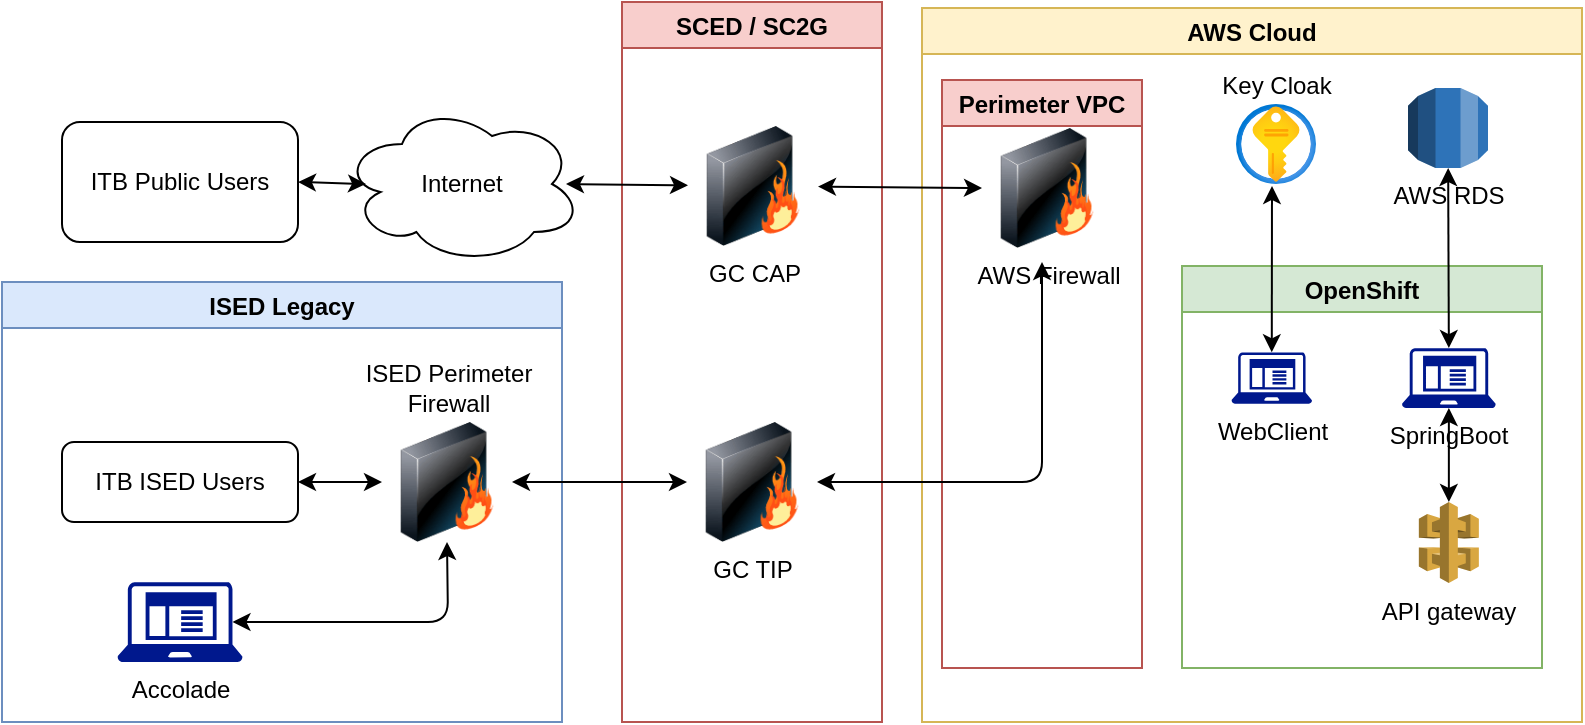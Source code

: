 <mxfile version="14.8.4" type="github"><diagram id="q6EtwT-zD9d8GnBGvhUz" name="Page-1"><mxGraphModel dx="976" dy="674" grid="1" gridSize="10" guides="1" tooltips="1" connect="1" arrows="1" fold="1" page="1" pageScale="1" pageWidth="850" pageHeight="1100" math="0" shadow="0"><root><mxCell id="0"/><mxCell id="1" parent="0"/><mxCell id="LpFCpJJtLy2Ta8kGQRxm-1" value="Internet" style="ellipse;shape=cloud;whiteSpace=wrap;html=1;" vertex="1" parent="1"><mxGeometry x="200" y="91" width="120" height="80" as="geometry"/></mxCell><mxCell id="LpFCpJJtLy2Ta8kGQRxm-2" value="ITB Public Users" style="rounded=1;whiteSpace=wrap;html=1;" vertex="1" parent="1"><mxGeometry x="60" y="100" width="118" height="60" as="geometry"/></mxCell><mxCell id="LpFCpJJtLy2Ta8kGQRxm-4" value="SCED / SC2G" style="swimlane;fillColor=#f8cecc;strokeColor=#b85450;" vertex="1" parent="1"><mxGeometry x="340" y="40" width="130" height="360" as="geometry"/></mxCell><mxCell id="LpFCpJJtLy2Ta8kGQRxm-5" value="GC CAP" style="image;html=1;image=img/lib/clip_art/networking/Firewall_128x128.png" vertex="1" parent="LpFCpJJtLy2Ta8kGQRxm-4"><mxGeometry x="33" y="62" width="65" height="60" as="geometry"/></mxCell><mxCell id="LpFCpJJtLy2Ta8kGQRxm-14" value="GC TIP" style="image;html=1;image=img/lib/clip_art/networking/Firewall_128x128.png" vertex="1" parent="LpFCpJJtLy2Ta8kGQRxm-4"><mxGeometry x="32.5" y="210" width="65" height="60" as="geometry"/></mxCell><mxCell id="LpFCpJJtLy2Ta8kGQRxm-7" value="AWS Cloud" style="swimlane;fillColor=#fff2cc;strokeColor=#d6b656;" vertex="1" parent="1"><mxGeometry x="490" y="43" width="330" height="357" as="geometry"/></mxCell><mxCell id="LpFCpJJtLy2Ta8kGQRxm-9" value="AWS Firewall" style="image;html=1;image=img/lib/clip_art/networking/Firewall_128x128.png" vertex="1" parent="LpFCpJJtLy2Ta8kGQRxm-7"><mxGeometry x="30" y="60" width="65" height="60" as="geometry"/></mxCell><mxCell id="LpFCpJJtLy2Ta8kGQRxm-27" value="Perimeter VPC" style="swimlane;startSize=23;fillColor=#f8cecc;strokeColor=#b85450;" vertex="1" parent="LpFCpJJtLy2Ta8kGQRxm-7"><mxGeometry x="10" y="36" width="100" height="294" as="geometry"/></mxCell><mxCell id="LpFCpJJtLy2Ta8kGQRxm-28" value="OpenShift" style="swimlane;fillColor=#d5e8d4;strokeColor=#82b366;" vertex="1" parent="LpFCpJJtLy2Ta8kGQRxm-7"><mxGeometry x="130" y="129" width="180" height="201" as="geometry"/></mxCell><mxCell id="LpFCpJJtLy2Ta8kGQRxm-32" value="WebClient" style="aspect=fixed;pointerEvents=1;shadow=0;dashed=0;html=1;strokeColor=none;labelPosition=center;verticalLabelPosition=bottom;verticalAlign=top;align=center;fillColor=#00188D;shape=mxgraph.mscae.enterprise.client_application" vertex="1" parent="LpFCpJJtLy2Ta8kGQRxm-28"><mxGeometry x="24.77" y="43.13" width="40.23" height="25.75" as="geometry"/></mxCell><mxCell id="LpFCpJJtLy2Ta8kGQRxm-34" value="SpringBoot" style="aspect=fixed;pointerEvents=1;shadow=0;dashed=0;html=1;strokeColor=none;labelPosition=center;verticalLabelPosition=bottom;verticalAlign=top;align=center;fillColor=#00188D;shape=mxgraph.mscae.enterprise.client_application" vertex="1" parent="LpFCpJJtLy2Ta8kGQRxm-28"><mxGeometry x="110" y="41.01" width="46.86" height="29.99" as="geometry"/></mxCell><mxCell id="LpFCpJJtLy2Ta8kGQRxm-33" value="API gateway" style="outlineConnect=0;dashed=0;verticalLabelPosition=bottom;verticalAlign=top;align=center;html=1;shape=mxgraph.aws3.api_gateway;fillColor=#D9A741;gradientColor=none;" vertex="1" parent="LpFCpJJtLy2Ta8kGQRxm-28"><mxGeometry x="118.43" y="118" width="30" height="40.5" as="geometry"/></mxCell><mxCell id="LpFCpJJtLy2Ta8kGQRxm-41" value="" style="endArrow=classic;startArrow=classic;html=1;exitX=0.5;exitY=0;exitDx=0;exitDy=0;exitPerimeter=0;entryX=0.5;entryY=1;entryDx=0;entryDy=0;entryPerimeter=0;" edge="1" parent="LpFCpJJtLy2Ta8kGQRxm-28" source="LpFCpJJtLy2Ta8kGQRxm-33" target="LpFCpJJtLy2Ta8kGQRxm-34"><mxGeometry width="50" height="50" relative="1" as="geometry"><mxPoint x="-200" y="38" as="sourcePoint"/><mxPoint x="-150" y="-12" as="targetPoint"/></mxGeometry></mxCell><mxCell id="LpFCpJJtLy2Ta8kGQRxm-31" value="Key Cloak" style="aspect=fixed;html=1;points=[];align=center;image;fontSize=12;image=img/lib/azure2/security/Key_Vaults.svg;labelPosition=center;verticalLabelPosition=top;verticalAlign=bottom;" vertex="1" parent="LpFCpJJtLy2Ta8kGQRxm-7"><mxGeometry x="157" y="48" width="40" height="40" as="geometry"/></mxCell><mxCell id="LpFCpJJtLy2Ta8kGQRxm-30" value="AWS RDS" style="outlineConnect=0;dashed=0;verticalLabelPosition=bottom;verticalAlign=top;align=center;html=1;shape=mxgraph.aws3.rds;fillColor=#2E73B8;gradientColor=none;" vertex="1" parent="LpFCpJJtLy2Ta8kGQRxm-7"><mxGeometry x="243" y="40" width="40" height="40" as="geometry"/></mxCell><mxCell id="LpFCpJJtLy2Ta8kGQRxm-35" value="" style="endArrow=classic;startArrow=classic;html=1;exitX=0.45;exitY=1.025;exitDx=0;exitDy=0;exitPerimeter=0;entryX=0.5;entryY=0;entryDx=0;entryDy=0;entryPerimeter=0;" edge="1" parent="LpFCpJJtLy2Ta8kGQRxm-7" source="LpFCpJJtLy2Ta8kGQRxm-31" target="LpFCpJJtLy2Ta8kGQRxm-32"><mxGeometry width="50" height="50" relative="1" as="geometry"><mxPoint x="-70" y="170" as="sourcePoint"/><mxPoint x="180" y="440" as="targetPoint"/></mxGeometry></mxCell><mxCell id="LpFCpJJtLy2Ta8kGQRxm-38" value="" style="endArrow=classic;startArrow=classic;html=1;entryX=0.5;entryY=0;entryDx=0;entryDy=0;entryPerimeter=0;" edge="1" parent="LpFCpJJtLy2Ta8kGQRxm-7" source="LpFCpJJtLy2Ta8kGQRxm-30" target="LpFCpJJtLy2Ta8kGQRxm-34"><mxGeometry width="50" height="50" relative="1" as="geometry"><mxPoint x="-70" y="167" as="sourcePoint"/><mxPoint x="250" y="407" as="targetPoint"/></mxGeometry></mxCell><mxCell id="LpFCpJJtLy2Ta8kGQRxm-8" value="ISED Legacy" style="swimlane;fillColor=#dae8fc;strokeColor=#6c8ebf;" vertex="1" parent="1"><mxGeometry x="30" y="180" width="280" height="220" as="geometry"/></mxCell><mxCell id="LpFCpJJtLy2Ta8kGQRxm-15" value="ISED Perimeter &lt;br&gt;Firewall" style="image;html=1;image=img/lib/clip_art/networking/Firewall_128x128.png;labelPosition=center;verticalLabelPosition=top;align=center;verticalAlign=bottom;" vertex="1" parent="LpFCpJJtLy2Ta8kGQRxm-8"><mxGeometry x="190" y="70" width="65" height="60" as="geometry"/></mxCell><mxCell id="LpFCpJJtLy2Ta8kGQRxm-25" value="ITB ISED Users" style="rounded=1;whiteSpace=wrap;html=1;" vertex="1" parent="LpFCpJJtLy2Ta8kGQRxm-8"><mxGeometry x="30" y="80" width="118" height="40" as="geometry"/></mxCell><mxCell id="LpFCpJJtLy2Ta8kGQRxm-42" value="Accolade" style="aspect=fixed;pointerEvents=1;shadow=0;dashed=0;html=1;strokeColor=none;labelPosition=center;verticalLabelPosition=bottom;verticalAlign=top;align=center;fillColor=#00188D;shape=mxgraph.mscae.enterprise.client_application" vertex="1" parent="LpFCpJJtLy2Ta8kGQRxm-8"><mxGeometry x="57.76" y="150" width="62.49" height="40" as="geometry"/></mxCell><mxCell id="LpFCpJJtLy2Ta8kGQRxm-43" value="" style="endArrow=classic;startArrow=classic;html=1;exitX=0.92;exitY=0.5;exitDx=0;exitDy=0;exitPerimeter=0;entryX=0.5;entryY=1;entryDx=0;entryDy=0;" edge="1" parent="LpFCpJJtLy2Ta8kGQRxm-8" source="LpFCpJJtLy2Ta8kGQRxm-42" target="LpFCpJJtLy2Ta8kGQRxm-15"><mxGeometry width="50" height="50" relative="1" as="geometry"><mxPoint x="390" as="sourcePoint"/><mxPoint x="440" y="-50" as="targetPoint"/><Array as="points"><mxPoint x="223" y="170"/></Array></mxGeometry></mxCell><mxCell id="LpFCpJJtLy2Ta8kGQRxm-44" value="" style="endArrow=classic;startArrow=classic;html=1;exitX=1;exitY=0.5;exitDx=0;exitDy=0;entryX=0;entryY=0.5;entryDx=0;entryDy=0;" edge="1" parent="LpFCpJJtLy2Ta8kGQRxm-8" source="LpFCpJJtLy2Ta8kGQRxm-25" target="LpFCpJJtLy2Ta8kGQRxm-15"><mxGeometry width="50" height="50" relative="1" as="geometry"><mxPoint x="390" y="18" as="sourcePoint"/><mxPoint x="440" y="-32" as="targetPoint"/></mxGeometry></mxCell><mxCell id="LpFCpJJtLy2Ta8kGQRxm-19" value="" style="endArrow=classic;startArrow=classic;html=1;exitX=1;exitY=0.5;exitDx=0;exitDy=0;entryX=0.1;entryY=0.5;entryDx=0;entryDy=0;entryPerimeter=0;" edge="1" parent="1" source="LpFCpJJtLy2Ta8kGQRxm-2" target="LpFCpJJtLy2Ta8kGQRxm-1"><mxGeometry width="50" height="50" relative="1" as="geometry"><mxPoint x="380" y="210" as="sourcePoint"/><mxPoint x="430" y="160" as="targetPoint"/></mxGeometry></mxCell><mxCell id="LpFCpJJtLy2Ta8kGQRxm-20" value="" style="endArrow=classic;startArrow=classic;html=1;" edge="1" parent="1" target="LpFCpJJtLy2Ta8kGQRxm-5"><mxGeometry width="50" height="50" relative="1" as="geometry"><mxPoint x="312" y="131" as="sourcePoint"/><mxPoint x="430" y="160" as="targetPoint"/></mxGeometry></mxCell><mxCell id="LpFCpJJtLy2Ta8kGQRxm-21" value="" style="endArrow=classic;startArrow=classic;html=1;exitX=0;exitY=0.5;exitDx=0;exitDy=0;" edge="1" parent="1" source="LpFCpJJtLy2Ta8kGQRxm-9" target="LpFCpJJtLy2Ta8kGQRxm-5"><mxGeometry width="50" height="50" relative="1" as="geometry"><mxPoint x="380" y="210" as="sourcePoint"/><mxPoint x="440" y="130" as="targetPoint"/></mxGeometry></mxCell><mxCell id="LpFCpJJtLy2Ta8kGQRxm-22" value="" style="endArrow=classic;startArrow=classic;html=1;exitX=1;exitY=0.5;exitDx=0;exitDy=0;" edge="1" parent="1" source="LpFCpJJtLy2Ta8kGQRxm-14"><mxGeometry width="50" height="50" relative="1" as="geometry"><mxPoint x="380" y="210" as="sourcePoint"/><mxPoint x="550" y="170" as="targetPoint"/><Array as="points"><mxPoint x="550" y="280"/></Array></mxGeometry></mxCell><mxCell id="LpFCpJJtLy2Ta8kGQRxm-23" value="" style="endArrow=classic;startArrow=classic;html=1;exitX=1;exitY=0.5;exitDx=0;exitDy=0;entryX=0;entryY=0.5;entryDx=0;entryDy=0;" edge="1" parent="1" source="LpFCpJJtLy2Ta8kGQRxm-15" target="LpFCpJJtLy2Ta8kGQRxm-14"><mxGeometry width="50" height="50" relative="1" as="geometry"><mxPoint x="380" y="210" as="sourcePoint"/><mxPoint x="430" y="160" as="targetPoint"/></mxGeometry></mxCell></root></mxGraphModel></diagram></mxfile>